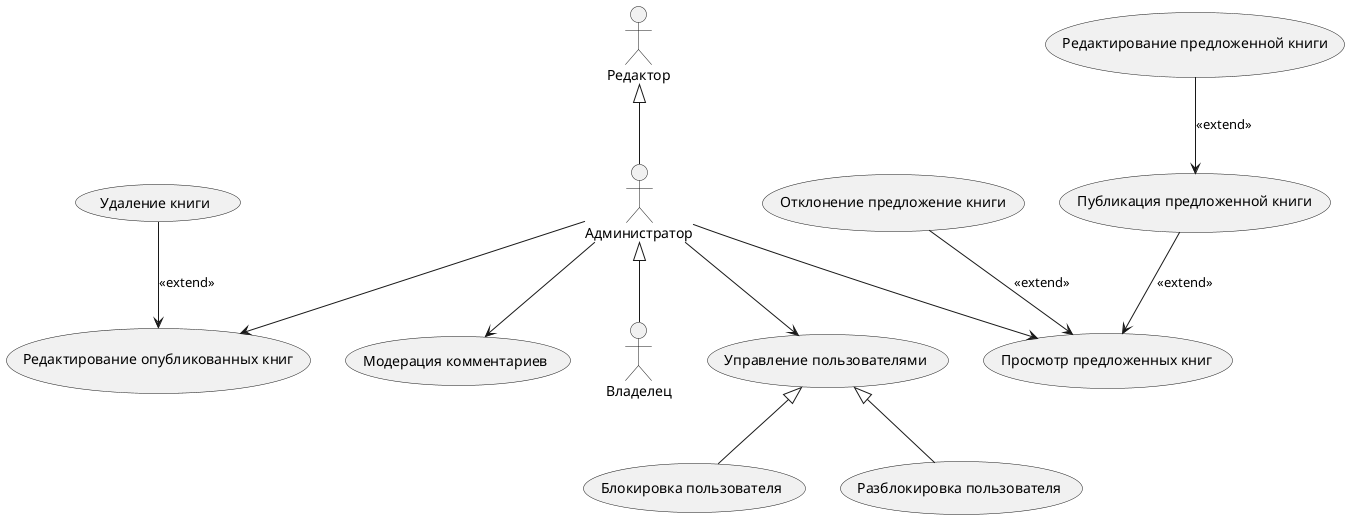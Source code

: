 @startuml
  actor "Редактор" as Editor
  actor "Администратор" as Admin
  actor "Владелец" as Owner


  usecase "Просмотр предложенных книг" as UC_Review_Books
  usecase "Редактирование опубликованных книг" as UC_Edit_Books
  usecase "Публикация предложенной книги" as UC_Publish_Book
  usecase "Редактирование предложенной книги" as UC_Edit_Publish_Book
  usecase "Отклонение предложение книги" as UC_Deny_Book
  usecase "Удаление книги" as UC_Delete_Book
  usecase "Управление пользователями" as UC_Manage_Users
  usecase "Блокировка пользователя" as UC_Block_Users
  usecase "Разблокировка пользователя" as UC_Unblock_Users
  usecase "Модерация комментариев" as UC_Moderate_Comments

  Admin --> UC_Review_Books
  Admin --> UC_Edit_Books
  UC_Delete_Book --> UC_Edit_Books :<<extend>>
  UC_Publish_Book --> UC_Review_Books :<<extend>>
  UC_Edit_Publish_Book --> UC_Publish_Book :<<extend>>
  UC_Deny_Book--> UC_Review_Books :<<extend>>
  Admin --> UC_Manage_Users
  UC_Manage_Users <|-- UC_Unblock_Users
  UC_Manage_Users <|-- UC_Block_Users
  Admin --> UC_Moderate_Comments

  Editor <|-- Admin
  Admin <|-- Owner
@enduml